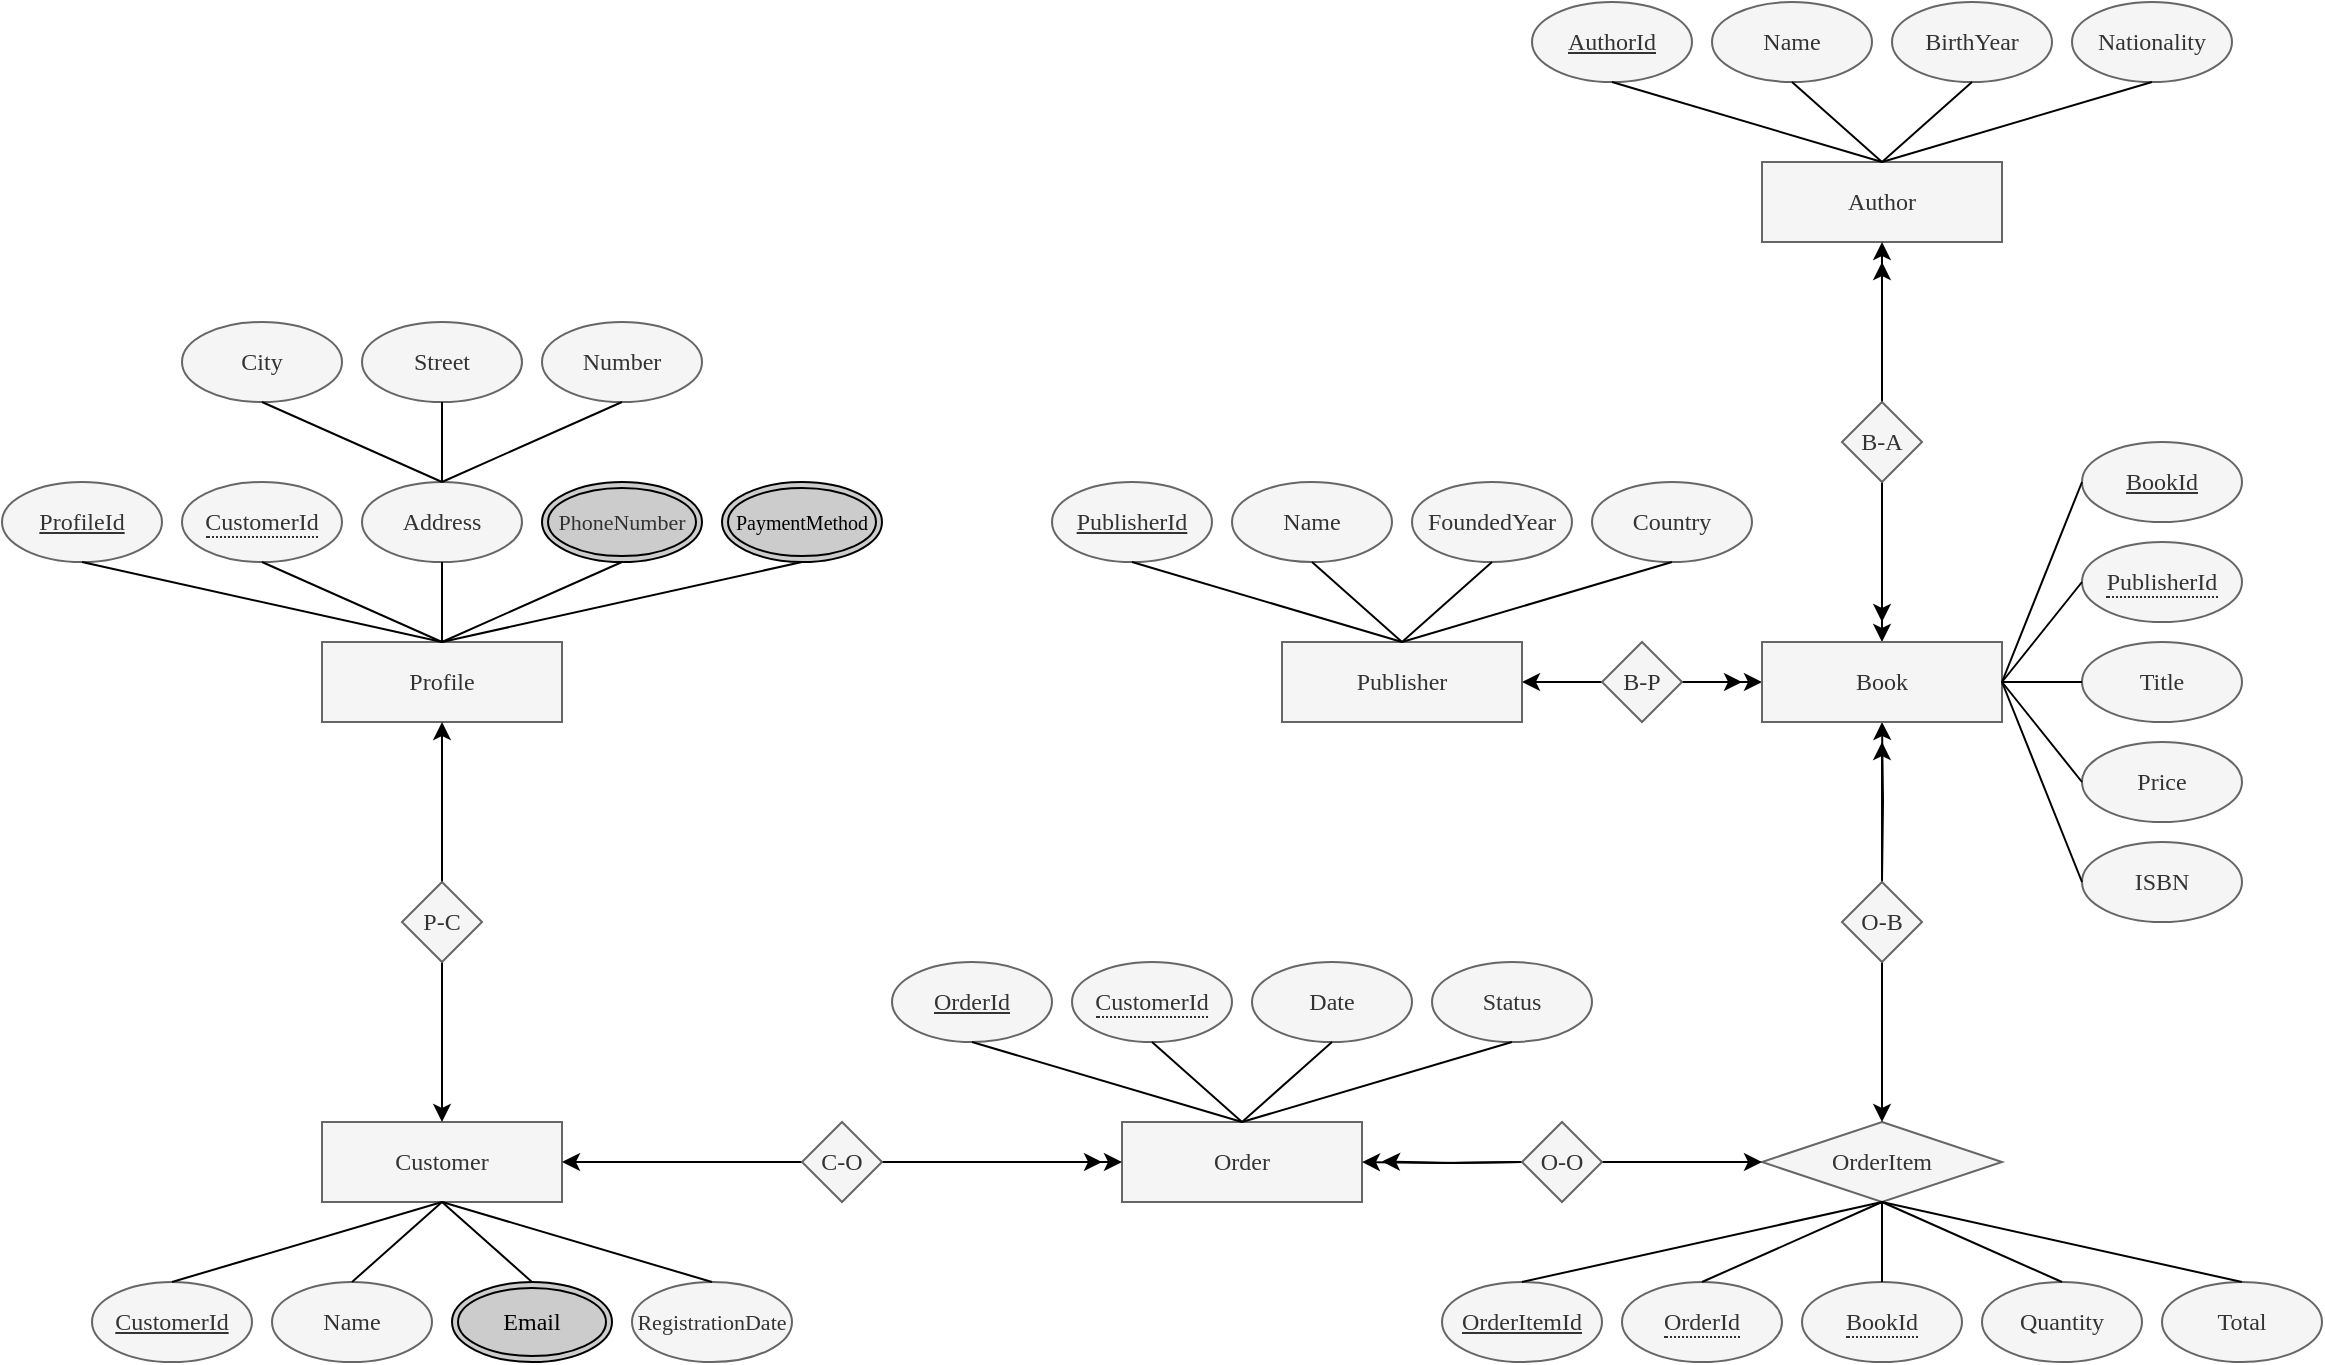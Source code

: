 <mxfile version="28.2.7">
  <diagram name="Page-1" id="ua7yvZ49ckPrBwXMsCdW">
    <mxGraphModel grid="1" page="1" gridSize="10" guides="1" tooltips="1" connect="1" arrows="1" fold="1" pageScale="1" pageWidth="1169" pageHeight="827" math="0" shadow="0">
      <root>
        <mxCell id="0" />
        <mxCell id="1" parent="0" />
        <mxCell id="PJhBvajnf2V6batIBrMc-2" value="&lt;div&gt;Publisher&lt;/div&gt;" style="rounded=0;whiteSpace=wrap;html=1;fontFamily=Times New Roman;fillColor=#f5f5f5;fontColor=#333333;strokeColor=#666666;" vertex="1" parent="1">
          <mxGeometry x="640" y="360" width="120" height="40" as="geometry" />
        </mxCell>
        <mxCell id="PJhBvajnf2V6batIBrMc-3" value="Author" style="rounded=0;whiteSpace=wrap;html=1;fontFamily=Times New Roman;fillColor=#f5f5f5;fontColor=#333333;strokeColor=#666666;" vertex="1" parent="1">
          <mxGeometry x="880" y="120" width="120" height="40" as="geometry" />
        </mxCell>
        <mxCell id="PJhBvajnf2V6batIBrMc-4" value="Customer" style="rounded=0;whiteSpace=wrap;html=1;fontFamily=Times New Roman;fillColor=#f5f5f5;fontColor=#333333;strokeColor=#666666;" vertex="1" parent="1">
          <mxGeometry x="160" y="600" width="120" height="40" as="geometry" />
        </mxCell>
        <mxCell id="PJhBvajnf2V6batIBrMc-5" value="Order" style="rounded=0;whiteSpace=wrap;html=1;fontFamily=Times New Roman;fillColor=#f5f5f5;fontColor=#333333;strokeColor=#666666;" vertex="1" parent="1">
          <mxGeometry x="560" y="600" width="120" height="40" as="geometry" />
        </mxCell>
        <mxCell id="PJhBvajnf2V6batIBrMc-8" value="Profile" style="rounded=0;whiteSpace=wrap;html=1;fontFamily=Times New Roman;fillColor=#f5f5f5;fontColor=#333333;strokeColor=#666666;" vertex="1" parent="1">
          <mxGeometry x="160" y="360" width="120" height="40" as="geometry" />
        </mxCell>
        <mxCell id="PJhBvajnf2V6batIBrMc-80" style="edgeStyle=orthogonalEdgeStyle;rounded=0;orthogonalLoop=1;jettySize=auto;html=1;exitX=1;exitY=0.5;exitDx=0;exitDy=0;entryX=0;entryY=0.5;entryDx=0;entryDy=0;" edge="1" parent="1" source="PJhBvajnf2V6batIBrMc-9" target="PJhBvajnf2V6batIBrMc-1">
          <mxGeometry relative="1" as="geometry">
            <mxPoint x="840" y="380" as="sourcePoint" />
          </mxGeometry>
        </mxCell>
        <mxCell id="PJhBvajnf2V6batIBrMc-81" style="edgeStyle=orthogonalEdgeStyle;rounded=0;orthogonalLoop=1;jettySize=auto;html=1;exitX=1;exitY=0.5;exitDx=0;exitDy=0;" edge="1" parent="1" source="PJhBvajnf2V6batIBrMc-9">
          <mxGeometry relative="1" as="geometry">
            <mxPoint x="870" y="380.167" as="targetPoint" />
            <mxPoint x="840" y="380" as="sourcePoint" />
          </mxGeometry>
        </mxCell>
        <mxCell id="PJhBvajnf2V6batIBrMc-82" style="edgeStyle=orthogonalEdgeStyle;rounded=0;orthogonalLoop=1;jettySize=auto;html=1;exitX=0;exitY=0.5;exitDx=0;exitDy=0;entryX=1;entryY=0.5;entryDx=0;entryDy=0;" edge="1" parent="1" source="PJhBvajnf2V6batIBrMc-9" target="PJhBvajnf2V6batIBrMc-2">
          <mxGeometry relative="1" as="geometry" />
        </mxCell>
        <mxCell id="PJhBvajnf2V6batIBrMc-9" value="B-P" style="rhombus;whiteSpace=wrap;html=1;fontFamily=Times New Roman;fillColor=#f5f5f5;fontColor=#333333;strokeColor=#666666;" vertex="1" parent="1">
          <mxGeometry x="800" y="360" width="40" height="40" as="geometry" />
        </mxCell>
        <mxCell id="PJhBvajnf2V6batIBrMc-15" style="rounded=0;orthogonalLoop=1;jettySize=auto;html=1;exitX=0.5;exitY=0;exitDx=0;exitDy=0;entryX=0.5;entryY=1;entryDx=0;entryDy=0;fontFamily=Times New Roman;" edge="1" parent="1" source="PJhBvajnf2V6batIBrMc-10" target="PJhBvajnf2V6batIBrMc-8">
          <mxGeometry relative="1" as="geometry" />
        </mxCell>
        <mxCell id="PJhBvajnf2V6batIBrMc-16" style="edgeStyle=orthogonalEdgeStyle;rounded=0;orthogonalLoop=1;jettySize=auto;html=1;exitX=0.5;exitY=1;exitDx=0;exitDy=0;entryX=0.5;entryY=0;entryDx=0;entryDy=0;fontFamily=Times New Roman;" edge="1" parent="1" source="PJhBvajnf2V6batIBrMc-10" target="PJhBvajnf2V6batIBrMc-4">
          <mxGeometry relative="1" as="geometry" />
        </mxCell>
        <mxCell id="PJhBvajnf2V6batIBrMc-10" value="P-C" style="rhombus;whiteSpace=wrap;html=1;fontFamily=Times New Roman;fillColor=#f5f5f5;fontColor=#333333;strokeColor=#666666;" vertex="1" parent="1">
          <mxGeometry x="200" y="480" width="40" height="40" as="geometry" />
        </mxCell>
        <mxCell id="PJhBvajnf2V6batIBrMc-20" style="edgeStyle=orthogonalEdgeStyle;rounded=0;orthogonalLoop=1;jettySize=auto;html=1;entryX=1;entryY=0.5;entryDx=0;entryDy=0;fontFamily=Times New Roman;" edge="1" parent="1" target="PJhBvajnf2V6batIBrMc-5">
          <mxGeometry relative="1" as="geometry">
            <mxPoint x="770" y="620" as="targetPoint" />
            <mxPoint x="760" y="620" as="sourcePoint" />
          </mxGeometry>
        </mxCell>
        <mxCell id="PJhBvajnf2V6batIBrMc-78" style="edgeStyle=orthogonalEdgeStyle;rounded=0;orthogonalLoop=1;jettySize=auto;html=1;entryX=0.5;entryY=1;entryDx=0;entryDy=0;" edge="1" parent="1" target="PJhBvajnf2V6batIBrMc-1">
          <mxGeometry relative="1" as="geometry">
            <mxPoint x="940" y="480" as="sourcePoint" />
          </mxGeometry>
        </mxCell>
        <mxCell id="PJhBvajnf2V6batIBrMc-79" style="edgeStyle=orthogonalEdgeStyle;rounded=0;orthogonalLoop=1;jettySize=auto;html=1;" edge="1" parent="1">
          <mxGeometry relative="1" as="geometry">
            <mxPoint x="940" y="410" as="targetPoint" />
            <mxPoint x="940" y="480" as="sourcePoint" />
          </mxGeometry>
        </mxCell>
        <mxCell id="PJhBvajnf2V6batIBrMc-146" style="edgeStyle=orthogonalEdgeStyle;rounded=0;orthogonalLoop=1;jettySize=auto;html=1;" edge="1" parent="1">
          <mxGeometry relative="1" as="geometry">
            <mxPoint x="690" y="619.704" as="targetPoint" />
            <mxPoint x="760" y="620" as="sourcePoint" />
          </mxGeometry>
        </mxCell>
        <mxCell id="PJhBvajnf2V6batIBrMc-11" value="OrderItem" style="rhombus;whiteSpace=wrap;html=1;fontFamily=Times New Roman;fillColor=#f5f5f5;fontColor=#333333;strokeColor=#666666;" vertex="1" parent="1">
          <mxGeometry x="880" y="600" width="120" height="40" as="geometry" />
        </mxCell>
        <mxCell id="PJhBvajnf2V6batIBrMc-83" style="edgeStyle=orthogonalEdgeStyle;rounded=0;orthogonalLoop=1;jettySize=auto;html=1;exitX=0.5;exitY=1;exitDx=0;exitDy=0;entryX=0.5;entryY=0;entryDx=0;entryDy=0;" edge="1" parent="1" source="PJhBvajnf2V6batIBrMc-13" target="PJhBvajnf2V6batIBrMc-1">
          <mxGeometry relative="1" as="geometry" />
        </mxCell>
        <mxCell id="PJhBvajnf2V6batIBrMc-84" style="edgeStyle=orthogonalEdgeStyle;rounded=0;orthogonalLoop=1;jettySize=auto;html=1;exitX=0.5;exitY=1;exitDx=0;exitDy=0;" edge="1" parent="1" source="PJhBvajnf2V6batIBrMc-13">
          <mxGeometry relative="1" as="geometry">
            <mxPoint x="940" y="350" as="targetPoint" />
          </mxGeometry>
        </mxCell>
        <mxCell id="PJhBvajnf2V6batIBrMc-161" style="edgeStyle=orthogonalEdgeStyle;rounded=0;orthogonalLoop=1;jettySize=auto;html=1;exitX=0.5;exitY=0;exitDx=0;exitDy=0;entryX=0.5;entryY=1;entryDx=0;entryDy=0;" edge="1" parent="1" source="PJhBvajnf2V6batIBrMc-13" target="PJhBvajnf2V6batIBrMc-3">
          <mxGeometry relative="1" as="geometry" />
        </mxCell>
        <mxCell id="PJhBvajnf2V6batIBrMc-162" style="edgeStyle=orthogonalEdgeStyle;rounded=0;orthogonalLoop=1;jettySize=auto;html=1;exitX=0.5;exitY=0;exitDx=0;exitDy=0;" edge="1" parent="1" source="PJhBvajnf2V6batIBrMc-13">
          <mxGeometry relative="1" as="geometry">
            <mxPoint x="940" y="170.0" as="targetPoint" />
          </mxGeometry>
        </mxCell>
        <mxCell id="PJhBvajnf2V6batIBrMc-13" value="B-A" style="rhombus;whiteSpace=wrap;html=1;fontFamily=Times New Roman;fillColor=#f5f5f5;fontColor=#333333;strokeColor=#666666;" vertex="1" parent="1">
          <mxGeometry x="920" y="240" width="40" height="40" as="geometry" />
        </mxCell>
        <mxCell id="PJhBvajnf2V6batIBrMc-17" style="edgeStyle=orthogonalEdgeStyle;rounded=0;orthogonalLoop=1;jettySize=auto;html=1;exitX=0;exitY=0.5;exitDx=0;exitDy=0;entryX=1;entryY=0.5;entryDx=0;entryDy=0;fontFamily=Times New Roman;" edge="1" parent="1" source="PJhBvajnf2V6batIBrMc-14" target="PJhBvajnf2V6batIBrMc-4">
          <mxGeometry relative="1" as="geometry" />
        </mxCell>
        <mxCell id="PJhBvajnf2V6batIBrMc-18" style="edgeStyle=orthogonalEdgeStyle;rounded=0;orthogonalLoop=1;jettySize=auto;html=1;exitX=1;exitY=0.5;exitDx=0;exitDy=0;entryX=0;entryY=0.5;entryDx=0;entryDy=0;fontFamily=Times New Roman;" edge="1" parent="1" source="PJhBvajnf2V6batIBrMc-14" target="PJhBvajnf2V6batIBrMc-5">
          <mxGeometry relative="1" as="geometry">
            <mxPoint x="614" y="780" as="sourcePoint" />
          </mxGeometry>
        </mxCell>
        <mxCell id="PJhBvajnf2V6batIBrMc-19" style="edgeStyle=orthogonalEdgeStyle;rounded=0;orthogonalLoop=1;jettySize=auto;html=1;exitX=1;exitY=0.5;exitDx=0;exitDy=0;fontFamily=Times New Roman;" edge="1" parent="1" source="PJhBvajnf2V6batIBrMc-14">
          <mxGeometry relative="1" as="geometry">
            <mxPoint x="550" y="620" as="targetPoint" />
            <mxPoint x="400" y="719.31" as="sourcePoint" />
          </mxGeometry>
        </mxCell>
        <mxCell id="PJhBvajnf2V6batIBrMc-14" value="C-O" style="rhombus;whiteSpace=wrap;html=1;fontFamily=Times New Roman;fillColor=#f5f5f5;fontColor=#333333;strokeColor=#666666;" vertex="1" parent="1">
          <mxGeometry x="400" y="600" width="40" height="40" as="geometry" />
        </mxCell>
        <mxCell id="PJhBvajnf2V6batIBrMc-31" value="&lt;u&gt;CustomerId&lt;/u&gt;" style="ellipse;whiteSpace=wrap;html=1;fontFamily=Times New Roman;fillColor=#f5f5f5;fontColor=#333333;strokeColor=#666666;" vertex="1" parent="1">
          <mxGeometry x="45" y="680" width="80" height="40" as="geometry" />
        </mxCell>
        <mxCell id="PJhBvajnf2V6batIBrMc-32" value="Name" style="ellipse;whiteSpace=wrap;html=1;fontFamily=Times New Roman;fillColor=#f5f5f5;fontColor=#333333;strokeColor=#666666;" vertex="1" parent="1">
          <mxGeometry x="135" y="680" width="80" height="40" as="geometry" />
        </mxCell>
        <mxCell id="PJhBvajnf2V6batIBrMc-34" value="Address" style="ellipse;whiteSpace=wrap;html=1;fontFamily=Times New Roman;fillColor=#f5f5f5;fontColor=#333333;strokeColor=#666666;" vertex="1" parent="1">
          <mxGeometry x="180" y="280" width="80" height="40" as="geometry" />
        </mxCell>
        <mxCell id="PJhBvajnf2V6batIBrMc-42" value="&lt;u&gt;OrderId&lt;/u&gt;" style="ellipse;whiteSpace=wrap;html=1;fontFamily=Times New Roman;fillColor=#f5f5f5;fontColor=#333333;strokeColor=#666666;" vertex="1" parent="1">
          <mxGeometry x="445" y="520" width="80" height="40" as="geometry" />
        </mxCell>
        <mxCell id="PJhBvajnf2V6batIBrMc-47" value="City" style="ellipse;whiteSpace=wrap;html=1;fontFamily=Times New Roman;fillColor=#f5f5f5;fontColor=#333333;strokeColor=#666666;" vertex="1" parent="1">
          <mxGeometry x="90" y="200" width="80" height="40" as="geometry" />
        </mxCell>
        <mxCell id="PJhBvajnf2V6batIBrMc-48" value="Street" style="ellipse;whiteSpace=wrap;html=1;fontFamily=Times New Roman;fillColor=#f5f5f5;fontColor=#333333;strokeColor=#666666;" vertex="1" parent="1">
          <mxGeometry x="180" y="200" width="80" height="40" as="geometry" />
        </mxCell>
        <mxCell id="PJhBvajnf2V6batIBrMc-49" value="Number" style="ellipse;whiteSpace=wrap;html=1;fontFamily=Times New Roman;fillColor=#f5f5f5;fontColor=#333333;strokeColor=#666666;" vertex="1" parent="1">
          <mxGeometry x="270" y="200" width="80" height="40" as="geometry" />
        </mxCell>
        <mxCell id="PJhBvajnf2V6batIBrMc-55" value="&lt;u&gt;BookId&lt;/u&gt;" style="ellipse;whiteSpace=wrap;html=1;fontFamily=Times New Roman;fillColor=#f5f5f5;fontColor=#333333;strokeColor=#666666;" vertex="1" parent="1">
          <mxGeometry x="1040" y="260" width="80" height="40" as="geometry" />
        </mxCell>
        <mxCell id="PJhBvajnf2V6batIBrMc-59" value="Title" style="ellipse;whiteSpace=wrap;html=1;fontFamily=Times New Roman;fillColor=#f5f5f5;fontColor=#333333;strokeColor=#666666;" vertex="1" parent="1">
          <mxGeometry x="1040" y="360" width="80" height="40" as="geometry" />
        </mxCell>
        <mxCell id="PJhBvajnf2V6batIBrMc-60" value="Price" style="ellipse;whiteSpace=wrap;html=1;fontFamily=Times New Roman;fillColor=#f5f5f5;fontColor=#333333;strokeColor=#666666;" vertex="1" parent="1">
          <mxGeometry x="1040" y="410" width="80" height="40" as="geometry" />
        </mxCell>
        <mxCell id="PJhBvajnf2V6batIBrMc-61" value="&lt;u&gt;AuthorId&lt;/u&gt;" style="ellipse;whiteSpace=wrap;html=1;fontFamily=Times New Roman;fillColor=#f5f5f5;fontColor=#333333;strokeColor=#666666;" vertex="1" parent="1">
          <mxGeometry x="765" y="40" width="80" height="40" as="geometry" />
        </mxCell>
        <mxCell id="PJhBvajnf2V6batIBrMc-62" value="Name" style="ellipse;whiteSpace=wrap;html=1;fontFamily=Times New Roman;fillColor=#f5f5f5;fontColor=#333333;strokeColor=#666666;" vertex="1" parent="1">
          <mxGeometry x="855" y="40" width="80" height="40" as="geometry" />
        </mxCell>
        <mxCell id="PJhBvajnf2V6batIBrMc-64" value="&lt;u&gt;PublisherId&lt;/u&gt;" style="ellipse;whiteSpace=wrap;html=1;fontFamily=Times New Roman;fillColor=#f5f5f5;fontColor=#333333;strokeColor=#666666;" vertex="1" parent="1">
          <mxGeometry x="525" y="280" width="80" height="40" as="geometry" />
        </mxCell>
        <mxCell id="PJhBvajnf2V6batIBrMc-65" value="Name" style="ellipse;whiteSpace=wrap;html=1;fontFamily=Times New Roman;fillColor=#f5f5f5;fontColor=#333333;strokeColor=#666666;" vertex="1" parent="1">
          <mxGeometry x="615" y="280" width="80" height="40" as="geometry" />
        </mxCell>
        <mxCell id="PJhBvajnf2V6batIBrMc-66" value="&lt;u&gt;OrderItemId&lt;/u&gt;" style="ellipse;whiteSpace=wrap;html=1;fontFamily=Times New Roman;fillColor=#f5f5f5;fontColor=#333333;strokeColor=#666666;" vertex="1" parent="1">
          <mxGeometry x="720" y="680" width="80" height="40" as="geometry" />
        </mxCell>
        <mxCell id="PJhBvajnf2V6batIBrMc-71" value="Total" style="ellipse;whiteSpace=wrap;html=1;fontFamily=Times New Roman;fillColor=#f5f5f5;fontColor=#333333;strokeColor=#666666;" vertex="1" parent="1">
          <mxGeometry x="1080" y="680" width="80" height="40" as="geometry" />
        </mxCell>
        <mxCell id="PJhBvajnf2V6batIBrMc-72" value="Quantity" style="ellipse;whiteSpace=wrap;html=1;fontFamily=Times New Roman;fillColor=#f5f5f5;fontColor=#333333;strokeColor=#666666;" vertex="1" parent="1">
          <mxGeometry x="990" y="680" width="80" height="40" as="geometry" />
        </mxCell>
        <mxCell id="PJhBvajnf2V6batIBrMc-1" value="Book" style="rounded=0;whiteSpace=wrap;html=1;fontFamily=Times New Roman;fillColor=#f5f5f5;fontColor=#333333;strokeColor=#666666;" vertex="1" parent="1">
          <mxGeometry x="880" y="360" width="120" height="40" as="geometry" />
        </mxCell>
        <mxCell id="PJhBvajnf2V6batIBrMc-104" value="&lt;span style=&quot;border-bottom: 1px dotted;&quot;&gt;CustomerId&lt;/span&gt;" style="ellipse;whiteSpace=wrap;html=1;align=center;fontFamily=Times New Roman;fillColor=#f5f5f5;fontColor=#333333;strokeColor=#666666;" vertex="1" parent="1">
          <mxGeometry x="90" y="280" width="80" height="40" as="geometry" />
        </mxCell>
        <mxCell id="PJhBvajnf2V6batIBrMc-106" value="ProfileId" style="ellipse;whiteSpace=wrap;html=1;align=center;fontStyle=4;fontFamily=Times New Roman;fillColor=#f5f5f5;fontColor=#333333;strokeColor=#666666;" vertex="1" parent="1">
          <mxGeometry y="280" width="80" height="40" as="geometry" />
        </mxCell>
        <mxCell id="PJhBvajnf2V6batIBrMc-110" value="PhoneNumber" style="ellipse;shape=doubleEllipse;margin=3;whiteSpace=wrap;html=1;align=center;fontFamily=Times New Roman;fontSize=11;fillColor=#CCCCCC;fontColor=#333333;strokeColor=#000000;" vertex="1" parent="1">
          <mxGeometry x="270" y="280" width="80" height="40" as="geometry" />
        </mxCell>
        <mxCell id="PJhBvajnf2V6batIBrMc-111" value="PaymentMethod" style="ellipse;shape=doubleEllipse;margin=3;whiteSpace=wrap;html=1;align=center;fontFamily=Times New Roman;fontSize=10;fillColor=#CCCCCC;" vertex="1" parent="1">
          <mxGeometry x="360" y="280" width="80" height="40" as="geometry" />
        </mxCell>
        <mxCell id="PJhBvajnf2V6batIBrMc-112" value="Email" style="ellipse;shape=doubleEllipse;margin=3;whiteSpace=wrap;html=1;align=center;fontFamily=Times New Roman;fillColor=#CCCCCC;" vertex="1" parent="1">
          <mxGeometry x="225" y="680" width="80" height="40" as="geometry" />
        </mxCell>
        <mxCell id="PJhBvajnf2V6batIBrMc-113" value="&lt;span style=&quot;border-bottom: 1px dotted;&quot;&gt;BookId&lt;/span&gt;" style="ellipse;whiteSpace=wrap;html=1;align=center;fontFamily=Times New Roman;fillColor=#f5f5f5;fontColor=#333333;strokeColor=#666666;" vertex="1" parent="1">
          <mxGeometry x="900" y="680" width="80" height="40" as="geometry" />
        </mxCell>
        <mxCell id="PJhBvajnf2V6batIBrMc-114" value="&lt;div&gt;&lt;span style=&quot;border-bottom: 1px dotted;&quot;&gt;OrderId&lt;/span&gt;&lt;/div&gt;" style="ellipse;whiteSpace=wrap;html=1;align=center;fontFamily=Times New Roman;fillColor=#f5f5f5;fontColor=#333333;strokeColor=#666666;" vertex="1" parent="1">
          <mxGeometry x="810" y="680" width="80" height="40" as="geometry" />
        </mxCell>
        <mxCell id="PJhBvajnf2V6batIBrMc-115" value="&lt;div&gt;&lt;span style=&quot;border-bottom: 1px dotted;&quot;&gt;PublisherId&lt;/span&gt;&lt;/div&gt;" style="ellipse;whiteSpace=wrap;html=1;align=center;fontFamily=Times New Roman;fillColor=#f5f5f5;fontColor=#333333;strokeColor=#666666;" vertex="1" parent="1">
          <mxGeometry x="1040" y="310" width="80" height="40" as="geometry" />
        </mxCell>
        <mxCell id="PJhBvajnf2V6batIBrMc-116" value="" style="endArrow=none;html=1;rounded=0;exitX=0.5;exitY=0;exitDx=0;exitDy=0;entryX=0.5;entryY=1;entryDx=0;entryDy=0;" edge="1" parent="1" source="PJhBvajnf2V6batIBrMc-8" target="PJhBvajnf2V6batIBrMc-106">
          <mxGeometry width="50" height="50" relative="1" as="geometry">
            <mxPoint x="310" y="440" as="sourcePoint" />
            <mxPoint x="360" y="390" as="targetPoint" />
          </mxGeometry>
        </mxCell>
        <mxCell id="PJhBvajnf2V6batIBrMc-117" value="" style="endArrow=none;html=1;rounded=0;exitX=0.5;exitY=0;exitDx=0;exitDy=0;entryX=0.5;entryY=1;entryDx=0;entryDy=0;" edge="1" parent="1" source="PJhBvajnf2V6batIBrMc-8" target="PJhBvajnf2V6batIBrMc-104">
          <mxGeometry width="50" height="50" relative="1" as="geometry">
            <mxPoint x="230" y="370" as="sourcePoint" />
            <mxPoint x="50" y="330" as="targetPoint" />
          </mxGeometry>
        </mxCell>
        <mxCell id="PJhBvajnf2V6batIBrMc-118" value="" style="endArrow=none;html=1;rounded=0;exitX=0.5;exitY=0;exitDx=0;exitDy=0;entryX=0.5;entryY=1;entryDx=0;entryDy=0;" edge="1" parent="1" source="PJhBvajnf2V6batIBrMc-8" target="PJhBvajnf2V6batIBrMc-34">
          <mxGeometry width="50" height="50" relative="1" as="geometry">
            <mxPoint x="230" y="370" as="sourcePoint" />
            <mxPoint x="140" y="330" as="targetPoint" />
          </mxGeometry>
        </mxCell>
        <mxCell id="PJhBvajnf2V6batIBrMc-119" value="" style="endArrow=none;html=1;rounded=0;exitX=0.5;exitY=0;exitDx=0;exitDy=0;entryX=0.5;entryY=1;entryDx=0;entryDy=0;" edge="1" parent="1" source="PJhBvajnf2V6batIBrMc-8" target="PJhBvajnf2V6batIBrMc-110">
          <mxGeometry width="50" height="50" relative="1" as="geometry">
            <mxPoint x="230" y="370" as="sourcePoint" />
            <mxPoint x="230" y="330" as="targetPoint" />
          </mxGeometry>
        </mxCell>
        <mxCell id="PJhBvajnf2V6batIBrMc-120" value="" style="endArrow=none;html=1;rounded=0;exitX=0.5;exitY=0;exitDx=0;exitDy=0;entryX=0.5;entryY=1;entryDx=0;entryDy=0;" edge="1" parent="1" source="PJhBvajnf2V6batIBrMc-8" target="PJhBvajnf2V6batIBrMc-111">
          <mxGeometry width="50" height="50" relative="1" as="geometry">
            <mxPoint x="230" y="370" as="sourcePoint" />
            <mxPoint x="320" y="330" as="targetPoint" />
          </mxGeometry>
        </mxCell>
        <mxCell id="PJhBvajnf2V6batIBrMc-121" value="" style="endArrow=none;html=1;rounded=0;exitX=0.5;exitY=0;exitDx=0;exitDy=0;entryX=0.5;entryY=1;entryDx=0;entryDy=0;" edge="1" parent="1" source="PJhBvajnf2V6batIBrMc-34" target="PJhBvajnf2V6batIBrMc-49">
          <mxGeometry width="50" height="50" relative="1" as="geometry">
            <mxPoint x="230" y="370" as="sourcePoint" />
            <mxPoint x="410" y="330" as="targetPoint" />
          </mxGeometry>
        </mxCell>
        <mxCell id="PJhBvajnf2V6batIBrMc-122" value="" style="endArrow=none;html=1;rounded=0;exitX=0.5;exitY=0;exitDx=0;exitDy=0;entryX=0.5;entryY=1;entryDx=0;entryDy=0;" edge="1" parent="1" source="PJhBvajnf2V6batIBrMc-34" target="PJhBvajnf2V6batIBrMc-48">
          <mxGeometry width="50" height="50" relative="1" as="geometry">
            <mxPoint x="230" y="290" as="sourcePoint" />
            <mxPoint x="320" y="250" as="targetPoint" />
          </mxGeometry>
        </mxCell>
        <mxCell id="PJhBvajnf2V6batIBrMc-123" value="" style="endArrow=none;html=1;rounded=0;exitX=0.5;exitY=0;exitDx=0;exitDy=0;entryX=0.5;entryY=1;entryDx=0;entryDy=0;" edge="1" parent="1" source="PJhBvajnf2V6batIBrMc-34" target="PJhBvajnf2V6batIBrMc-47">
          <mxGeometry width="50" height="50" relative="1" as="geometry">
            <mxPoint x="230" y="290" as="sourcePoint" />
            <mxPoint x="230" y="250" as="targetPoint" />
          </mxGeometry>
        </mxCell>
        <mxCell id="PJhBvajnf2V6batIBrMc-124" value="" style="endArrow=none;html=1;rounded=0;exitX=0.5;exitY=1;exitDx=0;exitDy=0;entryX=0.5;entryY=0;entryDx=0;entryDy=0;" edge="1" parent="1" source="PJhBvajnf2V6batIBrMc-4" target="PJhBvajnf2V6batIBrMc-31">
          <mxGeometry width="50" height="50" relative="1" as="geometry">
            <mxPoint x="230" y="290" as="sourcePoint" />
            <mxPoint x="140" y="250" as="targetPoint" />
          </mxGeometry>
        </mxCell>
        <mxCell id="PJhBvajnf2V6batIBrMc-125" value="" style="endArrow=none;html=1;rounded=0;exitX=0.5;exitY=1;exitDx=0;exitDy=0;entryX=0.5;entryY=0;entryDx=0;entryDy=0;" edge="1" parent="1" source="PJhBvajnf2V6batIBrMc-4" target="PJhBvajnf2V6batIBrMc-32">
          <mxGeometry width="50" height="50" relative="1" as="geometry">
            <mxPoint x="230" y="650" as="sourcePoint" />
            <mxPoint x="140" y="690" as="targetPoint" />
          </mxGeometry>
        </mxCell>
        <mxCell id="PJhBvajnf2V6batIBrMc-126" value="" style="endArrow=none;html=1;rounded=0;exitX=0.5;exitY=1;exitDx=0;exitDy=0;entryX=0.5;entryY=0;entryDx=0;entryDy=0;" edge="1" parent="1" source="PJhBvajnf2V6batIBrMc-4" target="PJhBvajnf2V6batIBrMc-112">
          <mxGeometry width="50" height="50" relative="1" as="geometry">
            <mxPoint x="230" y="650" as="sourcePoint" />
            <mxPoint x="230" y="690" as="targetPoint" />
          </mxGeometry>
        </mxCell>
        <mxCell id="PJhBvajnf2V6batIBrMc-127" value="" style="endArrow=none;html=1;rounded=0;exitX=0.5;exitY=0;exitDx=0;exitDy=0;entryX=0.5;entryY=1;entryDx=0;entryDy=0;" edge="1" parent="1" source="PJhBvajnf2V6batIBrMc-5" target="PJhBvajnf2V6batIBrMc-42">
          <mxGeometry width="50" height="50" relative="1" as="geometry">
            <mxPoint x="230" y="650" as="sourcePoint" />
            <mxPoint x="320" y="690" as="targetPoint" />
          </mxGeometry>
        </mxCell>
        <mxCell id="PJhBvajnf2V6batIBrMc-131" value="" style="endArrow=none;html=1;rounded=0;entryX=0.5;entryY=0;entryDx=0;entryDy=0;exitX=0.5;exitY=1;exitDx=0;exitDy=0;" edge="1" parent="1" source="PJhBvajnf2V6batIBrMc-11" target="PJhBvajnf2V6batIBrMc-66">
          <mxGeometry width="50" height="50" relative="1" as="geometry">
            <mxPoint x="550" y="650" as="sourcePoint" />
            <mxPoint x="640" y="690" as="targetPoint" />
          </mxGeometry>
        </mxCell>
        <mxCell id="PJhBvajnf2V6batIBrMc-132" value="" style="endArrow=none;html=1;rounded=0;entryX=0.5;entryY=0;entryDx=0;entryDy=0;exitX=0.5;exitY=1;exitDx=0;exitDy=0;" edge="1" parent="1" source="PJhBvajnf2V6batIBrMc-11" target="PJhBvajnf2V6batIBrMc-114">
          <mxGeometry width="50" height="50" relative="1" as="geometry">
            <mxPoint x="950" y="650" as="sourcePoint" />
            <mxPoint x="770" y="690" as="targetPoint" />
          </mxGeometry>
        </mxCell>
        <mxCell id="PJhBvajnf2V6batIBrMc-133" value="" style="endArrow=none;html=1;rounded=0;entryX=0.5;entryY=0;entryDx=0;entryDy=0;exitX=0.5;exitY=1;exitDx=0;exitDy=0;" edge="1" parent="1" source="PJhBvajnf2V6batIBrMc-11" target="PJhBvajnf2V6batIBrMc-113">
          <mxGeometry width="50" height="50" relative="1" as="geometry">
            <mxPoint x="950" y="650" as="sourcePoint" />
            <mxPoint x="860" y="690" as="targetPoint" />
          </mxGeometry>
        </mxCell>
        <mxCell id="PJhBvajnf2V6batIBrMc-134" value="" style="endArrow=none;html=1;rounded=0;entryX=0.5;entryY=0;entryDx=0;entryDy=0;exitX=0.5;exitY=1;exitDx=0;exitDy=0;" edge="1" parent="1" source="PJhBvajnf2V6batIBrMc-11" target="PJhBvajnf2V6batIBrMc-72">
          <mxGeometry width="50" height="50" relative="1" as="geometry">
            <mxPoint x="950" y="650" as="sourcePoint" />
            <mxPoint x="950" y="690" as="targetPoint" />
          </mxGeometry>
        </mxCell>
        <mxCell id="PJhBvajnf2V6batIBrMc-135" value="" style="endArrow=none;html=1;rounded=0;entryX=0.5;entryY=0;entryDx=0;entryDy=0;exitX=0.5;exitY=1;exitDx=0;exitDy=0;" edge="1" parent="1" source="PJhBvajnf2V6batIBrMc-11" target="PJhBvajnf2V6batIBrMc-71">
          <mxGeometry width="50" height="50" relative="1" as="geometry">
            <mxPoint x="950" y="650" as="sourcePoint" />
            <mxPoint x="1040" y="690" as="targetPoint" />
          </mxGeometry>
        </mxCell>
        <mxCell id="PJhBvajnf2V6batIBrMc-136" value="" style="endArrow=none;html=1;rounded=0;entryX=0;entryY=0.5;entryDx=0;entryDy=0;exitX=1;exitY=0.5;exitDx=0;exitDy=0;" edge="1" parent="1" source="PJhBvajnf2V6batIBrMc-1" target="PJhBvajnf2V6batIBrMc-60">
          <mxGeometry width="50" height="50" relative="1" as="geometry">
            <mxPoint x="950" y="650" as="sourcePoint" />
            <mxPoint x="1130" y="690" as="targetPoint" />
          </mxGeometry>
        </mxCell>
        <mxCell id="PJhBvajnf2V6batIBrMc-137" value="" style="endArrow=none;html=1;rounded=0;entryX=0;entryY=0.5;entryDx=0;entryDy=0;exitX=1;exitY=0.5;exitDx=0;exitDy=0;" edge="1" parent="1" source="PJhBvajnf2V6batIBrMc-1" target="PJhBvajnf2V6batIBrMc-59">
          <mxGeometry width="50" height="50" relative="1" as="geometry">
            <mxPoint x="1010" y="390" as="sourcePoint" />
            <mxPoint x="1050" y="465" as="targetPoint" />
          </mxGeometry>
        </mxCell>
        <mxCell id="PJhBvajnf2V6batIBrMc-138" value="" style="endArrow=none;html=1;rounded=0;entryX=0;entryY=0.5;entryDx=0;entryDy=0;exitX=1;exitY=0.5;exitDx=0;exitDy=0;" edge="1" parent="1" source="PJhBvajnf2V6batIBrMc-1" target="PJhBvajnf2V6batIBrMc-115">
          <mxGeometry width="50" height="50" relative="1" as="geometry">
            <mxPoint x="1010" y="390" as="sourcePoint" />
            <mxPoint x="1050" y="415" as="targetPoint" />
          </mxGeometry>
        </mxCell>
        <mxCell id="PJhBvajnf2V6batIBrMc-139" value="" style="endArrow=none;html=1;rounded=0;entryX=0;entryY=0.5;entryDx=0;entryDy=0;exitX=1;exitY=0.5;exitDx=0;exitDy=0;" edge="1" parent="1" source="PJhBvajnf2V6batIBrMc-1" target="PJhBvajnf2V6batIBrMc-55">
          <mxGeometry width="50" height="50" relative="1" as="geometry">
            <mxPoint x="1010" y="390" as="sourcePoint" />
            <mxPoint x="1050" y="365" as="targetPoint" />
          </mxGeometry>
        </mxCell>
        <mxCell id="PJhBvajnf2V6batIBrMc-140" value="" style="endArrow=none;html=1;rounded=0;entryX=0.5;entryY=1;entryDx=0;entryDy=0;exitX=0.5;exitY=0;exitDx=0;exitDy=0;" edge="1" parent="1" source="PJhBvajnf2V6batIBrMc-2" target="PJhBvajnf2V6batIBrMc-65">
          <mxGeometry width="50" height="50" relative="1" as="geometry">
            <mxPoint x="1010" y="390" as="sourcePoint" />
            <mxPoint x="1050" y="315" as="targetPoint" />
          </mxGeometry>
        </mxCell>
        <mxCell id="PJhBvajnf2V6batIBrMc-141" value="" style="endArrow=none;html=1;rounded=0;entryX=0.5;entryY=1;entryDx=0;entryDy=0;exitX=0.5;exitY=0;exitDx=0;exitDy=0;" edge="1" parent="1" source="PJhBvajnf2V6batIBrMc-2" target="PJhBvajnf2V6batIBrMc-64">
          <mxGeometry width="50" height="50" relative="1" as="geometry">
            <mxPoint x="630" y="370" as="sourcePoint" />
            <mxPoint x="675" y="330" as="targetPoint" />
          </mxGeometry>
        </mxCell>
        <mxCell id="PJhBvajnf2V6batIBrMc-142" value="" style="endArrow=none;html=1;rounded=0;entryX=0.5;entryY=1;entryDx=0;entryDy=0;exitX=0.5;exitY=0;exitDx=0;exitDy=0;" edge="1" parent="1" source="PJhBvajnf2V6batIBrMc-3" target="PJhBvajnf2V6batIBrMc-62">
          <mxGeometry width="50" height="50" relative="1" as="geometry">
            <mxPoint x="630" y="370" as="sourcePoint" />
            <mxPoint x="585" y="330" as="targetPoint" />
          </mxGeometry>
        </mxCell>
        <mxCell id="PJhBvajnf2V6batIBrMc-143" value="" style="endArrow=none;html=1;rounded=0;entryX=0.5;entryY=1;entryDx=0;entryDy=0;exitX=0.5;exitY=0;exitDx=0;exitDy=0;" edge="1" parent="1" source="PJhBvajnf2V6batIBrMc-3" target="PJhBvajnf2V6batIBrMc-61">
          <mxGeometry width="50" height="50" relative="1" as="geometry">
            <mxPoint x="1010" y="150" as="sourcePoint" />
            <mxPoint x="1050" y="175" as="targetPoint" />
          </mxGeometry>
        </mxCell>
        <mxCell id="PJhBvajnf2V6batIBrMc-144" value="RegistrationDate" style="ellipse;whiteSpace=wrap;html=1;fontFamily=Times New Roman;fontSize=11;fillColor=#f5f5f5;fontColor=#333333;strokeColor=#666666;" vertex="1" parent="1">
          <mxGeometry x="315" y="680" width="80" height="40" as="geometry" />
        </mxCell>
        <mxCell id="PJhBvajnf2V6batIBrMc-145" value="" style="endArrow=none;html=1;rounded=0;exitX=0.5;exitY=1;exitDx=0;exitDy=0;entryX=0.5;entryY=0;entryDx=0;entryDy=0;" edge="1" parent="1" source="PJhBvajnf2V6batIBrMc-4" target="PJhBvajnf2V6batIBrMc-144">
          <mxGeometry width="50" height="50" relative="1" as="geometry">
            <mxPoint x="230" y="650" as="sourcePoint" />
            <mxPoint x="185" y="690" as="targetPoint" />
          </mxGeometry>
        </mxCell>
        <mxCell id="PJhBvajnf2V6batIBrMc-148" value="&lt;span style=&quot;border-bottom: 1px dotted;&quot;&gt;CustomerId&lt;/span&gt;" style="ellipse;whiteSpace=wrap;html=1;align=center;fontFamily=Times New Roman;fillColor=#f5f5f5;fontColor=#333333;strokeColor=#666666;" vertex="1" parent="1">
          <mxGeometry x="535" y="520" width="80" height="40" as="geometry" />
        </mxCell>
        <mxCell id="PJhBvajnf2V6batIBrMc-150" value="" style="endArrow=none;html=1;rounded=0;entryX=0.5;entryY=1;entryDx=0;entryDy=0;" edge="1" parent="1" target="PJhBvajnf2V6batIBrMc-148">
          <mxGeometry width="50" height="50" relative="1" as="geometry">
            <mxPoint x="620" y="600" as="sourcePoint" />
            <mxPoint x="480" y="540" as="targetPoint" />
          </mxGeometry>
        </mxCell>
        <mxCell id="PJhBvajnf2V6batIBrMc-151" value="Status" style="ellipse;whiteSpace=wrap;html=1;fontFamily=Times New Roman;fillColor=#f5f5f5;fontColor=#333333;strokeColor=#666666;" vertex="1" parent="1">
          <mxGeometry x="715" y="520" width="80" height="40" as="geometry" />
        </mxCell>
        <mxCell id="PJhBvajnf2V6batIBrMc-152" value="" style="endArrow=none;html=1;rounded=0;entryX=0.5;entryY=1;entryDx=0;entryDy=0;exitX=0.5;exitY=0;exitDx=0;exitDy=0;" edge="1" parent="1" source="PJhBvajnf2V6batIBrMc-5" target="PJhBvajnf2V6batIBrMc-151">
          <mxGeometry width="50" height="50" relative="1" as="geometry">
            <mxPoint x="630" y="610" as="sourcePoint" />
            <mxPoint x="690" y="540" as="targetPoint" />
          </mxGeometry>
        </mxCell>
        <mxCell id="PJhBvajnf2V6batIBrMc-153" value="Date" style="ellipse;whiteSpace=wrap;html=1;fontFamily=Times New Roman;fillColor=#f5f5f5;fontColor=#333333;strokeColor=#666666;" vertex="1" parent="1">
          <mxGeometry x="625" y="520" width="80" height="40" as="geometry" />
        </mxCell>
        <mxCell id="PJhBvajnf2V6batIBrMc-154" value="" style="endArrow=none;html=1;rounded=0;entryX=0.5;entryY=1;entryDx=0;entryDy=0;exitX=0.5;exitY=0;exitDx=0;exitDy=0;" edge="1" parent="1" source="PJhBvajnf2V6batIBrMc-5" target="PJhBvajnf2V6batIBrMc-153">
          <mxGeometry width="50" height="50" relative="1" as="geometry">
            <mxPoint x="630" y="610" as="sourcePoint" />
            <mxPoint x="765" y="570" as="targetPoint" />
          </mxGeometry>
        </mxCell>
        <mxCell id="PJhBvajnf2V6batIBrMc-155" value="ISBN" style="ellipse;whiteSpace=wrap;html=1;fontFamily=Times New Roman;fillColor=#f5f5f5;fontColor=#333333;strokeColor=#666666;" vertex="1" parent="1">
          <mxGeometry x="1040" y="460" width="80" height="40" as="geometry" />
        </mxCell>
        <mxCell id="PJhBvajnf2V6batIBrMc-156" value="" style="endArrow=none;html=1;rounded=0;entryX=0;entryY=0.5;entryDx=0;entryDy=0;exitX=1;exitY=0.5;exitDx=0;exitDy=0;" edge="1" parent="1" source="PJhBvajnf2V6batIBrMc-1" target="PJhBvajnf2V6batIBrMc-155">
          <mxGeometry width="50" height="50" relative="1" as="geometry">
            <mxPoint x="1010" y="390" as="sourcePoint" />
            <mxPoint x="1210" y="420" as="targetPoint" />
          </mxGeometry>
        </mxCell>
        <mxCell id="PJhBvajnf2V6batIBrMc-157" value="Country" style="ellipse;whiteSpace=wrap;html=1;fontFamily=Times New Roman;fillColor=#f5f5f5;fontColor=#333333;strokeColor=#666666;" vertex="1" parent="1">
          <mxGeometry x="795" y="280" width="80" height="40" as="geometry" />
        </mxCell>
        <mxCell id="PJhBvajnf2V6batIBrMc-158" value="FoundedYear" style="ellipse;whiteSpace=wrap;html=1;fontFamily=Times New Roman;fillColor=#f5f5f5;fontColor=#333333;strokeColor=#666666;" vertex="1" parent="1">
          <mxGeometry x="705" y="280" width="80" height="40" as="geometry" />
        </mxCell>
        <mxCell id="PJhBvajnf2V6batIBrMc-159" value="" style="endArrow=none;html=1;rounded=0;entryX=0.5;entryY=1;entryDx=0;entryDy=0;exitX=0.5;exitY=0;exitDx=0;exitDy=0;" edge="1" parent="1" source="PJhBvajnf2V6batIBrMc-2" target="PJhBvajnf2V6batIBrMc-157">
          <mxGeometry width="50" height="50" relative="1" as="geometry">
            <mxPoint x="630" y="370" as="sourcePoint" />
            <mxPoint x="675" y="330" as="targetPoint" />
          </mxGeometry>
        </mxCell>
        <mxCell id="PJhBvajnf2V6batIBrMc-160" value="" style="endArrow=none;html=1;rounded=0;entryX=0.5;entryY=1;entryDx=0;entryDy=0;exitX=0.5;exitY=0;exitDx=0;exitDy=0;" edge="1" parent="1" source="PJhBvajnf2V6batIBrMc-2" target="PJhBvajnf2V6batIBrMc-158">
          <mxGeometry width="50" height="50" relative="1" as="geometry">
            <mxPoint x="630" y="370" as="sourcePoint" />
            <mxPoint x="790" y="340" as="targetPoint" />
          </mxGeometry>
        </mxCell>
        <mxCell id="PJhBvajnf2V6batIBrMc-163" value="BirthYear" style="ellipse;whiteSpace=wrap;html=1;fontFamily=Times New Roman;fillColor=#f5f5f5;fontColor=#333333;strokeColor=#666666;" vertex="1" parent="1">
          <mxGeometry x="945" y="40" width="80" height="40" as="geometry" />
        </mxCell>
        <mxCell id="PJhBvajnf2V6batIBrMc-165" value="Nationality" style="ellipse;whiteSpace=wrap;html=1;fontFamily=Times New Roman;fillColor=#f5f5f5;fontColor=#333333;strokeColor=#666666;" vertex="1" parent="1">
          <mxGeometry x="1035" y="40" width="80" height="40" as="geometry" />
        </mxCell>
        <mxCell id="PJhBvajnf2V6batIBrMc-166" value="" style="endArrow=none;html=1;rounded=0;entryX=0.5;entryY=1;entryDx=0;entryDy=0;exitX=0.5;exitY=0;exitDx=0;exitDy=0;" edge="1" parent="1" source="PJhBvajnf2V6batIBrMc-3" target="PJhBvajnf2V6batIBrMc-163">
          <mxGeometry width="50" height="50" relative="1" as="geometry">
            <mxPoint x="950" y="130" as="sourcePoint" />
            <mxPoint x="860" y="90" as="targetPoint" />
          </mxGeometry>
        </mxCell>
        <mxCell id="PJhBvajnf2V6batIBrMc-167" value="" style="endArrow=none;html=1;rounded=0;entryX=0.5;entryY=1;entryDx=0;entryDy=0;exitX=0.5;exitY=0;exitDx=0;exitDy=0;" edge="1" parent="1" source="PJhBvajnf2V6batIBrMc-3" target="PJhBvajnf2V6batIBrMc-165">
          <mxGeometry width="50" height="50" relative="1" as="geometry">
            <mxPoint x="950" y="130" as="sourcePoint" />
            <mxPoint x="950" y="90" as="targetPoint" />
          </mxGeometry>
        </mxCell>
        <mxCell id="S62N8mc-m83Yu-FCakcz-3" style="edgeStyle=orthogonalEdgeStyle;rounded=0;orthogonalLoop=1;jettySize=auto;html=1;exitX=1;exitY=0.5;exitDx=0;exitDy=0;entryX=0;entryY=0.5;entryDx=0;entryDy=0;" edge="1" parent="1" source="S62N8mc-m83Yu-FCakcz-2" target="PJhBvajnf2V6batIBrMc-11">
          <mxGeometry relative="1" as="geometry" />
        </mxCell>
        <mxCell id="S62N8mc-m83Yu-FCakcz-2" value="O-O" style="rhombus;whiteSpace=wrap;html=1;fontFamily=Times New Roman;fillColor=#f5f5f5;fontColor=#333333;strokeColor=#666666;" vertex="1" parent="1">
          <mxGeometry x="760" y="600" width="40" height="40" as="geometry" />
        </mxCell>
        <mxCell id="S62N8mc-m83Yu-FCakcz-9" style="edgeStyle=orthogonalEdgeStyle;rounded=0;orthogonalLoop=1;jettySize=auto;html=1;exitX=1;exitY=0.5;exitDx=0;exitDy=0;entryX=0.5;entryY=0;entryDx=0;entryDy=0;" edge="1" parent="1" source="S62N8mc-m83Yu-FCakcz-5" target="PJhBvajnf2V6batIBrMc-11">
          <mxGeometry relative="1" as="geometry" />
        </mxCell>
        <mxCell id="S62N8mc-m83Yu-FCakcz-5" value="O-B" style="rhombus;whiteSpace=wrap;html=1;fontFamily=Times New Roman;fillColor=#f5f5f5;fontColor=#333333;strokeColor=#666666;direction=south;" vertex="1" parent="1">
          <mxGeometry x="920" y="480" width="40" height="40" as="geometry" />
        </mxCell>
      </root>
    </mxGraphModel>
  </diagram>
</mxfile>
